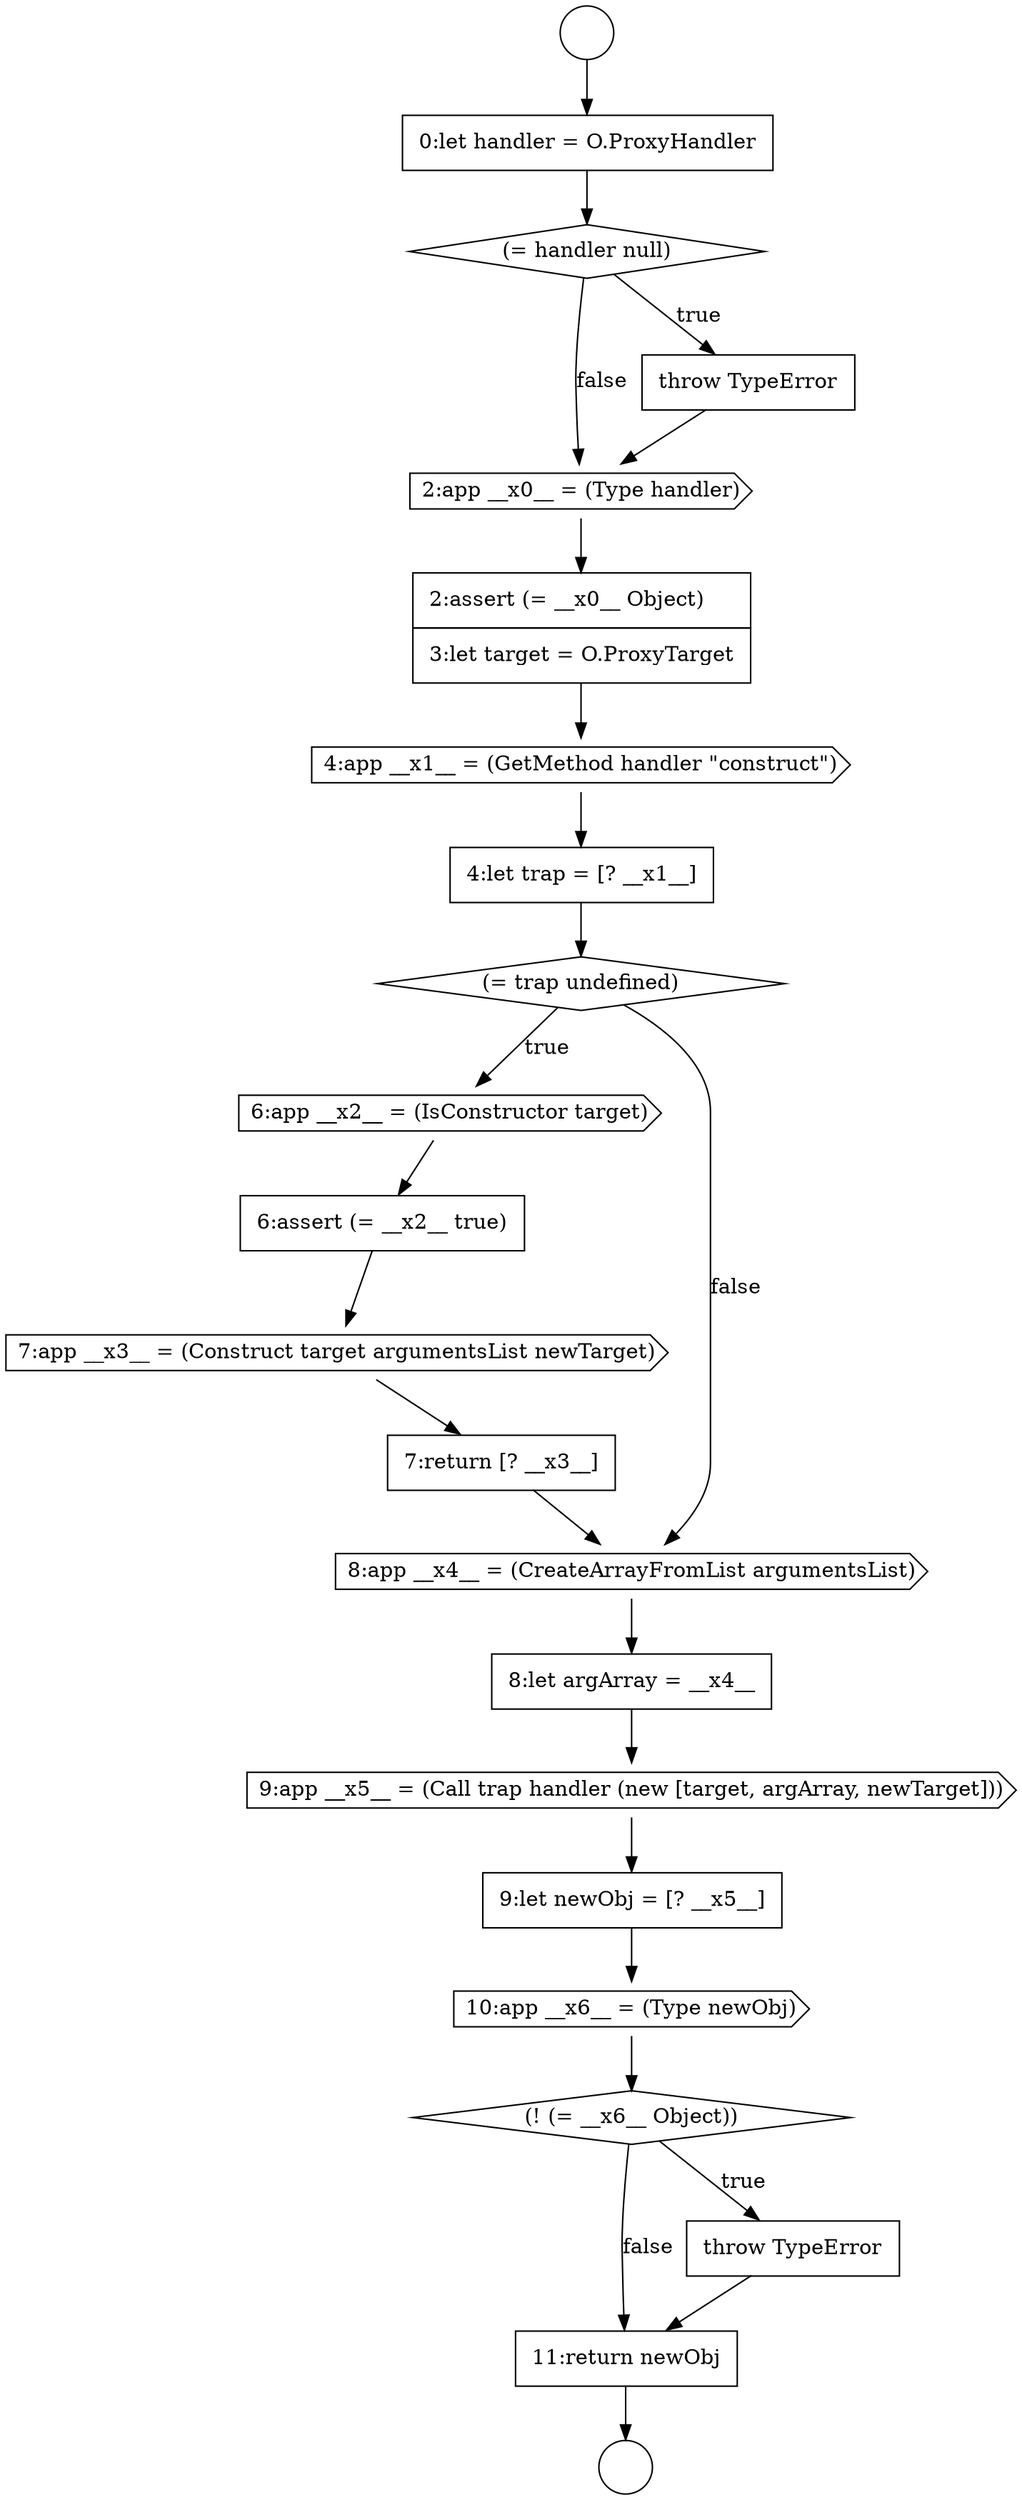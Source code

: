digraph {
  node3230 [shape=diamond, label=<<font color="black">(! (= __x6__ Object))</font>> color="black" fillcolor="white" style=filled]
  node3217 [shape=none, margin=0, label=<<font color="black">
    <table border="0" cellborder="1" cellspacing="0" cellpadding="10">
      <tr><td align="left">2:assert (= __x0__ Object)</td></tr>
      <tr><td align="left">3:let target = O.ProxyTarget</td></tr>
    </table>
  </font>> color="black" fillcolor="white" style=filled]
  node3221 [shape=cds, label=<<font color="black">6:app __x2__ = (IsConstructor target)</font>> color="black" fillcolor="white" style=filled]
  node3229 [shape=cds, label=<<font color="black">10:app __x6__ = (Type newObj)</font>> color="black" fillcolor="white" style=filled]
  node3218 [shape=cds, label=<<font color="black">4:app __x1__ = (GetMethod handler &quot;construct&quot;)</font>> color="black" fillcolor="white" style=filled]
  node3225 [shape=cds, label=<<font color="black">8:app __x4__ = (CreateArrayFromList argumentsList)</font>> color="black" fillcolor="white" style=filled]
  node3213 [shape=none, margin=0, label=<<font color="black">
    <table border="0" cellborder="1" cellspacing="0" cellpadding="10">
      <tr><td align="left">0:let handler = O.ProxyHandler</td></tr>
    </table>
  </font>> color="black" fillcolor="white" style=filled]
  node3223 [shape=cds, label=<<font color="black">7:app __x3__ = (Construct target argumentsList newTarget)</font>> color="black" fillcolor="white" style=filled]
  node3219 [shape=none, margin=0, label=<<font color="black">
    <table border="0" cellborder="1" cellspacing="0" cellpadding="10">
      <tr><td align="left">4:let trap = [? __x1__]</td></tr>
    </table>
  </font>> color="black" fillcolor="white" style=filled]
  node3224 [shape=none, margin=0, label=<<font color="black">
    <table border="0" cellborder="1" cellspacing="0" cellpadding="10">
      <tr><td align="left">7:return [? __x3__]</td></tr>
    </table>
  </font>> color="black" fillcolor="white" style=filled]
  node3220 [shape=diamond, label=<<font color="black">(= trap undefined)</font>> color="black" fillcolor="white" style=filled]
  node3232 [shape=none, margin=0, label=<<font color="black">
    <table border="0" cellborder="1" cellspacing="0" cellpadding="10">
      <tr><td align="left">11:return newObj</td></tr>
    </table>
  </font>> color="black" fillcolor="white" style=filled]
  node3216 [shape=cds, label=<<font color="black">2:app __x0__ = (Type handler)</font>> color="black" fillcolor="white" style=filled]
  node3231 [shape=none, margin=0, label=<<font color="black">
    <table border="0" cellborder="1" cellspacing="0" cellpadding="10">
      <tr><td align="left">throw TypeError</td></tr>
    </table>
  </font>> color="black" fillcolor="white" style=filled]
  node3226 [shape=none, margin=0, label=<<font color="black">
    <table border="0" cellborder="1" cellspacing="0" cellpadding="10">
      <tr><td align="left">8:let argArray = __x4__</td></tr>
    </table>
  </font>> color="black" fillcolor="white" style=filled]
  node3211 [shape=circle label=" " color="black" fillcolor="white" style=filled]
  node3222 [shape=none, margin=0, label=<<font color="black">
    <table border="0" cellborder="1" cellspacing="0" cellpadding="10">
      <tr><td align="left">6:assert (= __x2__ true)</td></tr>
    </table>
  </font>> color="black" fillcolor="white" style=filled]
  node3215 [shape=none, margin=0, label=<<font color="black">
    <table border="0" cellborder="1" cellspacing="0" cellpadding="10">
      <tr><td align="left">throw TypeError</td></tr>
    </table>
  </font>> color="black" fillcolor="white" style=filled]
  node3214 [shape=diamond, label=<<font color="black">(= handler null)</font>> color="black" fillcolor="white" style=filled]
  node3228 [shape=none, margin=0, label=<<font color="black">
    <table border="0" cellborder="1" cellspacing="0" cellpadding="10">
      <tr><td align="left">9:let newObj = [? __x5__]</td></tr>
    </table>
  </font>> color="black" fillcolor="white" style=filled]
  node3227 [shape=cds, label=<<font color="black">9:app __x5__ = (Call trap handler (new [target, argArray, newTarget]))</font>> color="black" fillcolor="white" style=filled]
  node3212 [shape=circle label=" " color="black" fillcolor="white" style=filled]
  node3217 -> node3218 [ color="black"]
  node3220 -> node3221 [label=<<font color="black">true</font>> color="black"]
  node3220 -> node3225 [label=<<font color="black">false</font>> color="black"]
  node3227 -> node3228 [ color="black"]
  node3219 -> node3220 [ color="black"]
  node3231 -> node3232 [ color="black"]
  node3228 -> node3229 [ color="black"]
  node3213 -> node3214 [ color="black"]
  node3216 -> node3217 [ color="black"]
  node3223 -> node3224 [ color="black"]
  node3215 -> node3216 [ color="black"]
  node3214 -> node3215 [label=<<font color="black">true</font>> color="black"]
  node3214 -> node3216 [label=<<font color="black">false</font>> color="black"]
  node3230 -> node3231 [label=<<font color="black">true</font>> color="black"]
  node3230 -> node3232 [label=<<font color="black">false</font>> color="black"]
  node3222 -> node3223 [ color="black"]
  node3211 -> node3213 [ color="black"]
  node3221 -> node3222 [ color="black"]
  node3218 -> node3219 [ color="black"]
  node3224 -> node3225 [ color="black"]
  node3226 -> node3227 [ color="black"]
  node3229 -> node3230 [ color="black"]
  node3225 -> node3226 [ color="black"]
  node3232 -> node3212 [ color="black"]
}
